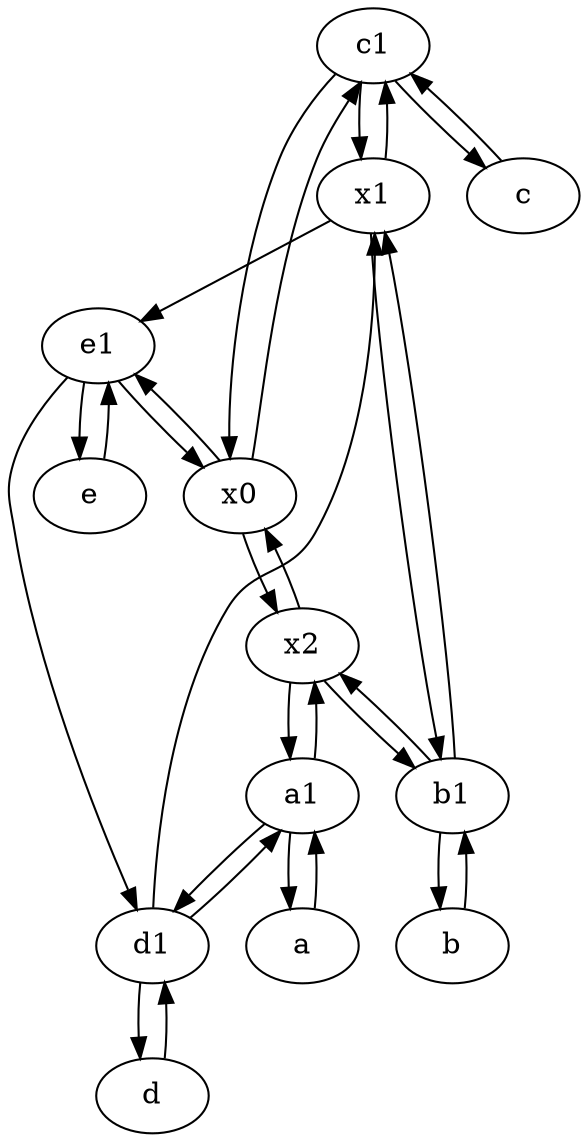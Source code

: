 digraph  {
	c1 [pos="30,15!"];
	b1 [pos="45,20!"];
	x1;
	x0;
	e [pos="30,50!"];
	b [pos="50,20!"];
	c [pos="20,10!"];
	e1 [pos="25,45!"];
	a [pos="40,10!"];
	x2;
	d1 [pos="25,30!"];
	a1 [pos="40,15!"];
	d [pos="20,30!"];
	b1 -> b;
	a1 -> x2;
	d1 -> d;
	a1 -> a;
	x2 -> x0;
	x0 -> x2;
	c1 -> x0;
	x1 -> c1;
	x1 -> e1;
	e -> e1;
	x0 -> c1;
	x1 -> b1;
	c1 -> c;
	e1 -> x0;
	x0 -> e1;
	x2 -> b1;
	d -> d1;
	b1 -> x1;
	b1 -> x2;
	d1 -> x1;
	c -> c1;
	b -> b1;
	d1 -> a1;
	e1 -> d1;
	e1 -> e;
	a -> a1;
	x2 -> a1;
	c1 -> x1;
	a1 -> d1;

	}